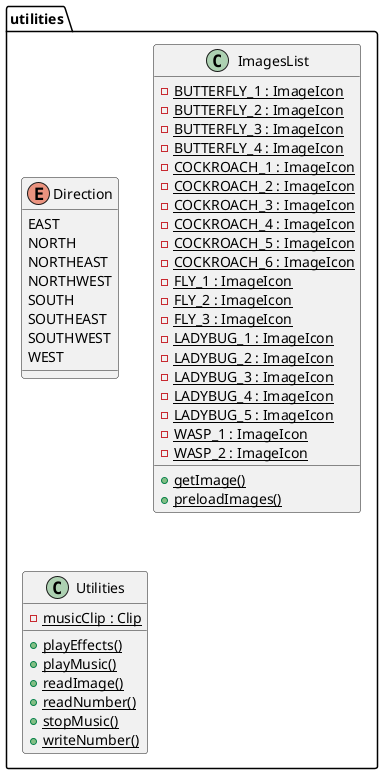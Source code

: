 @startuml


  namespace utilities {
      enum Direction {
        EAST
        NORTH
        NORTHEAST
        NORTHWEST
        SOUTH
        SOUTHEAST
        SOUTHWEST
        WEST
      }
    }
  

  namespace utilities {
      class utilities.ImagesList {
          {static} - BUTTERFLY_1 : ImageIcon
          {static} - BUTTERFLY_2 : ImageIcon
          {static} - BUTTERFLY_3 : ImageIcon
          {static} - BUTTERFLY_4 : ImageIcon
          {static} - COCKROACH_1 : ImageIcon
          {static} - COCKROACH_2 : ImageIcon
          {static} - COCKROACH_3 : ImageIcon
          {static} - COCKROACH_4 : ImageIcon
          {static} - COCKROACH_5 : ImageIcon
          {static} - COCKROACH_6 : ImageIcon
          {static} - FLY_1 : ImageIcon
          {static} - FLY_2 : ImageIcon
          {static} - FLY_3 : ImageIcon
          {static} - LADYBUG_1 : ImageIcon
          {static} - LADYBUG_2 : ImageIcon
          {static} - LADYBUG_3 : ImageIcon
          {static} - LADYBUG_4 : ImageIcon
          {static} - LADYBUG_5 : ImageIcon
          {static} - WASP_1 : ImageIcon
          {static} - WASP_2 : ImageIcon
          {static} + getImage()
          {static} + preloadImages()
      }
    }
  

  namespace utilities {
      class utilities.Utilities {
          {static} - musicClip : Clip
          {static} + playEffects()
          {static} + playMusic()
          {static} + readImage()
          {static} + readNumber()
          {static} + stopMusic()
          {static} + writeNumber()
      }
    }
  




@enduml
